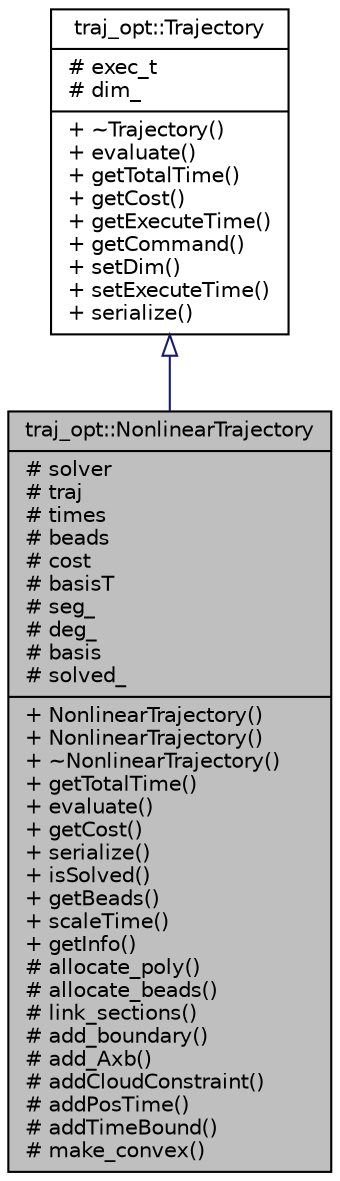 digraph "traj_opt::NonlinearTrajectory"
{
 // LATEX_PDF_SIZE
  edge [fontname="Helvetica",fontsize="10",labelfontname="Helvetica",labelfontsize="10"];
  node [fontname="Helvetica",fontsize="10",shape=record];
  Node1 [label="{traj_opt::NonlinearTrajectory\n|# solver\l# traj\l# times\l# beads\l# cost\l# basisT\l# seg_\l# deg_\l# basis\l# solved_\l|+ NonlinearTrajectory()\l+ NonlinearTrajectory()\l+ ~NonlinearTrajectory()\l+ getTotalTime()\l+ evaluate()\l+ getCost()\l+ serialize()\l+ isSolved()\l+ getBeads()\l+ scaleTime()\l+ getInfo()\l# allocate_poly()\l# allocate_beads()\l# link_sections()\l# add_boundary()\l# add_Axb()\l# addCloudConstraint()\l# addPosTime()\l# addTimeBound()\l# make_convex()\l}",height=0.2,width=0.4,color="black", fillcolor="grey75", style="filled", fontcolor="black",tooltip=" "];
  Node2 -> Node1 [dir="back",color="midnightblue",fontsize="10",style="solid",arrowtail="onormal",fontname="Helvetica"];
  Node2 [label="{traj_opt::Trajectory\n|# exec_t\l# dim_\l|+ ~Trajectory()\l+ evaluate()\l+ getTotalTime()\l+ getCost()\l+ getExecuteTime()\l+ getCommand()\l+ setDim()\l+ setExecuteTime()\l+ serialize()\l}",height=0.2,width=0.4,color="black", fillcolor="white", style="filled",URL="$classtraj__opt_1_1Trajectory.html",tooltip=" "];
}
